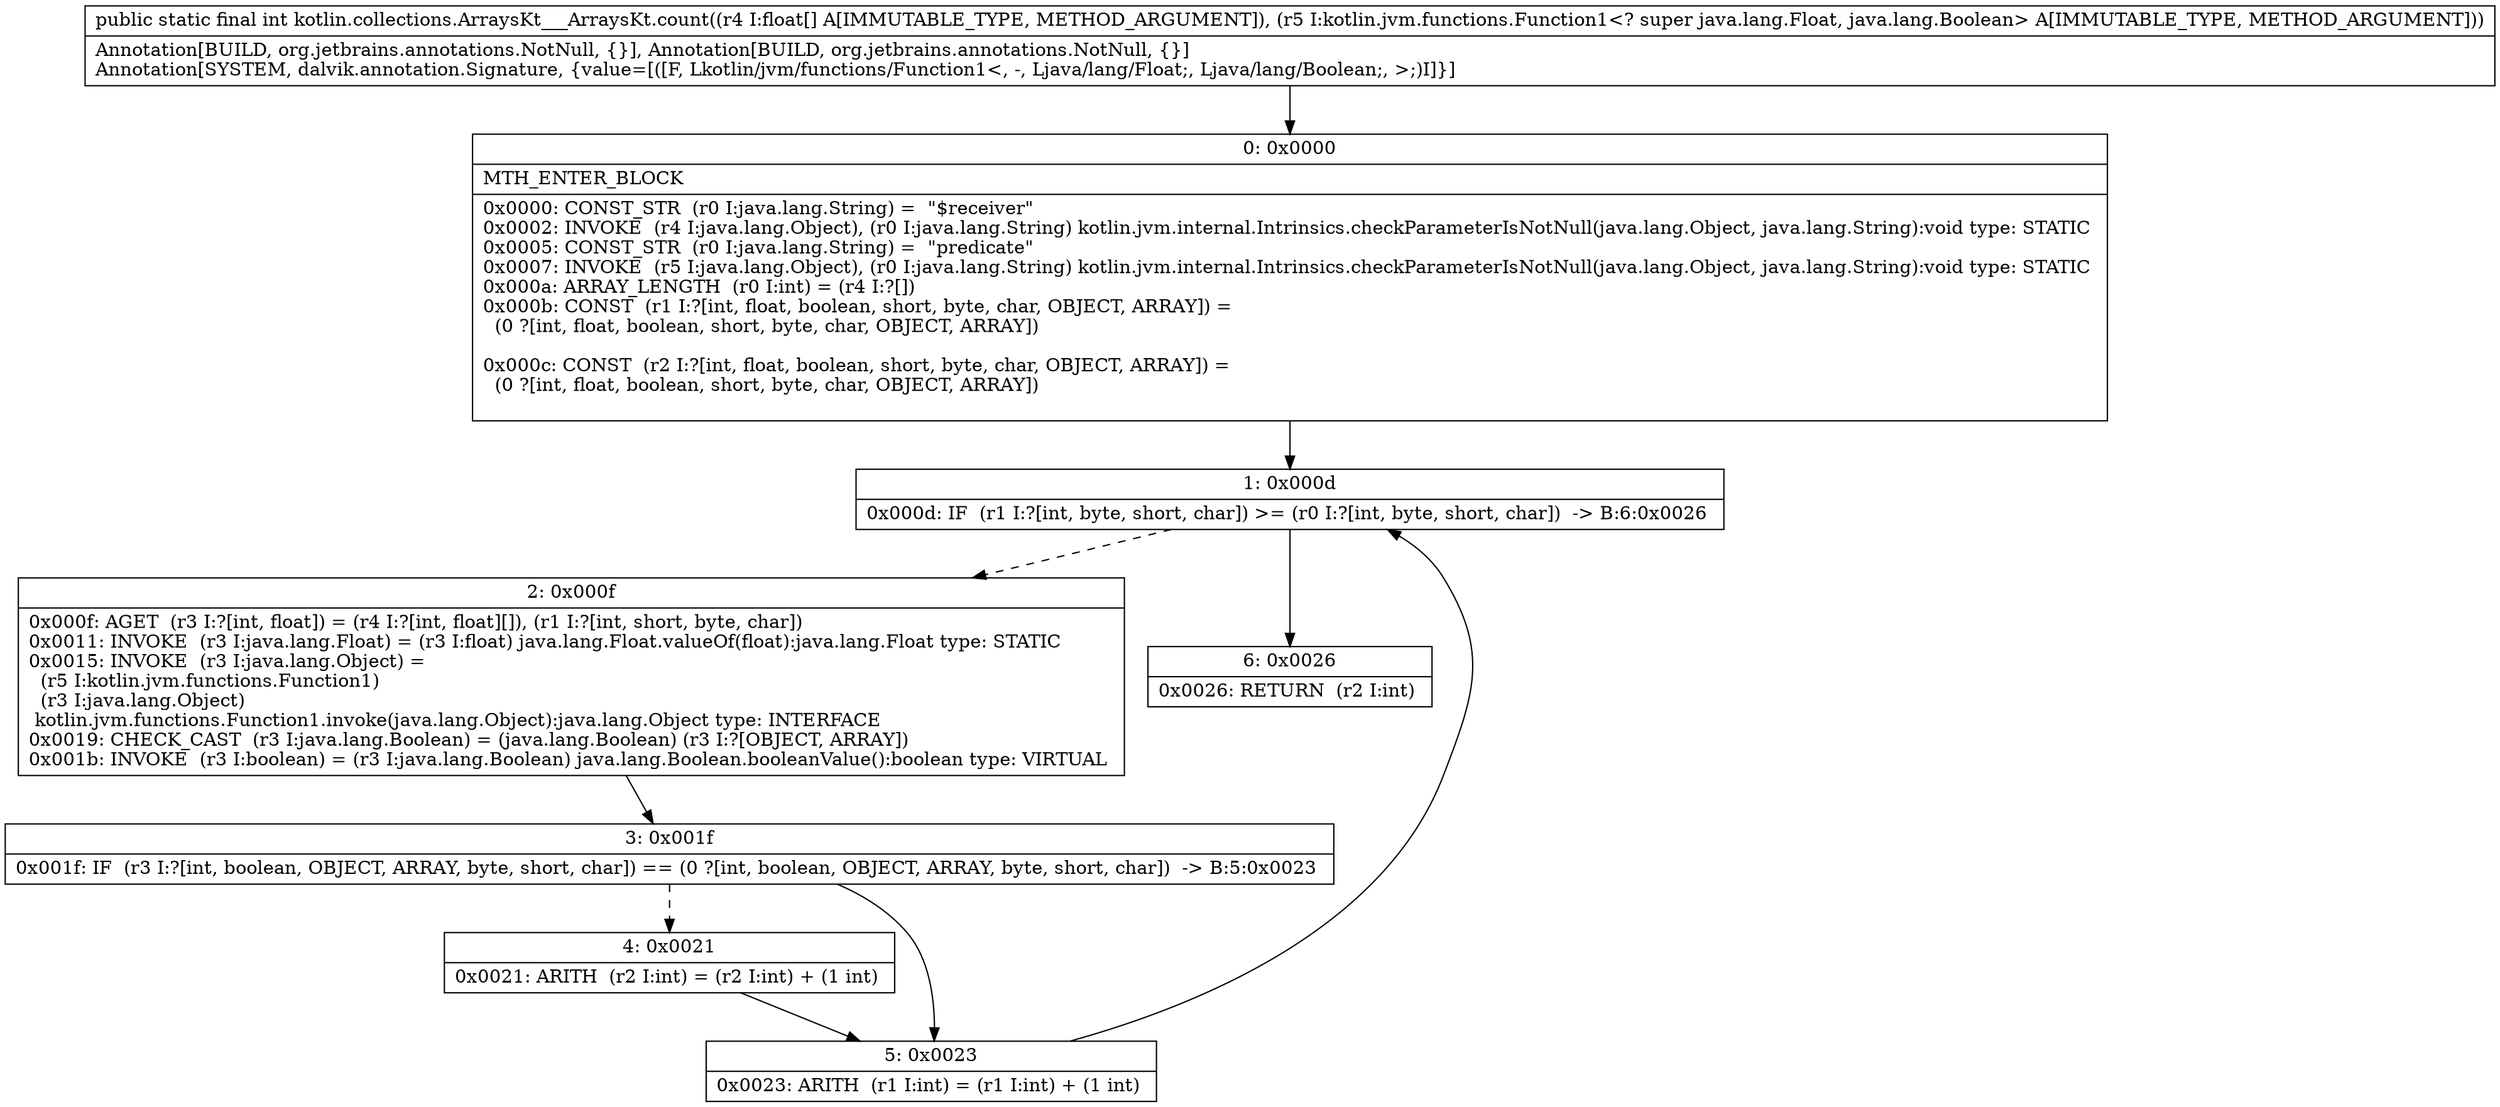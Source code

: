 digraph "CFG forkotlin.collections.ArraysKt___ArraysKt.count([FLkotlin\/jvm\/functions\/Function1;)I" {
Node_0 [shape=record,label="{0\:\ 0x0000|MTH_ENTER_BLOCK\l|0x0000: CONST_STR  (r0 I:java.lang.String) =  \"$receiver\" \l0x0002: INVOKE  (r4 I:java.lang.Object), (r0 I:java.lang.String) kotlin.jvm.internal.Intrinsics.checkParameterIsNotNull(java.lang.Object, java.lang.String):void type: STATIC \l0x0005: CONST_STR  (r0 I:java.lang.String) =  \"predicate\" \l0x0007: INVOKE  (r5 I:java.lang.Object), (r0 I:java.lang.String) kotlin.jvm.internal.Intrinsics.checkParameterIsNotNull(java.lang.Object, java.lang.String):void type: STATIC \l0x000a: ARRAY_LENGTH  (r0 I:int) = (r4 I:?[]) \l0x000b: CONST  (r1 I:?[int, float, boolean, short, byte, char, OBJECT, ARRAY]) = \l  (0 ?[int, float, boolean, short, byte, char, OBJECT, ARRAY])\l \l0x000c: CONST  (r2 I:?[int, float, boolean, short, byte, char, OBJECT, ARRAY]) = \l  (0 ?[int, float, boolean, short, byte, char, OBJECT, ARRAY])\l \l}"];
Node_1 [shape=record,label="{1\:\ 0x000d|0x000d: IF  (r1 I:?[int, byte, short, char]) \>= (r0 I:?[int, byte, short, char])  \-\> B:6:0x0026 \l}"];
Node_2 [shape=record,label="{2\:\ 0x000f|0x000f: AGET  (r3 I:?[int, float]) = (r4 I:?[int, float][]), (r1 I:?[int, short, byte, char]) \l0x0011: INVOKE  (r3 I:java.lang.Float) = (r3 I:float) java.lang.Float.valueOf(float):java.lang.Float type: STATIC \l0x0015: INVOKE  (r3 I:java.lang.Object) = \l  (r5 I:kotlin.jvm.functions.Function1)\l  (r3 I:java.lang.Object)\l kotlin.jvm.functions.Function1.invoke(java.lang.Object):java.lang.Object type: INTERFACE \l0x0019: CHECK_CAST  (r3 I:java.lang.Boolean) = (java.lang.Boolean) (r3 I:?[OBJECT, ARRAY]) \l0x001b: INVOKE  (r3 I:boolean) = (r3 I:java.lang.Boolean) java.lang.Boolean.booleanValue():boolean type: VIRTUAL \l}"];
Node_3 [shape=record,label="{3\:\ 0x001f|0x001f: IF  (r3 I:?[int, boolean, OBJECT, ARRAY, byte, short, char]) == (0 ?[int, boolean, OBJECT, ARRAY, byte, short, char])  \-\> B:5:0x0023 \l}"];
Node_4 [shape=record,label="{4\:\ 0x0021|0x0021: ARITH  (r2 I:int) = (r2 I:int) + (1 int) \l}"];
Node_5 [shape=record,label="{5\:\ 0x0023|0x0023: ARITH  (r1 I:int) = (r1 I:int) + (1 int) \l}"];
Node_6 [shape=record,label="{6\:\ 0x0026|0x0026: RETURN  (r2 I:int) \l}"];
MethodNode[shape=record,label="{public static final int kotlin.collections.ArraysKt___ArraysKt.count((r4 I:float[] A[IMMUTABLE_TYPE, METHOD_ARGUMENT]), (r5 I:kotlin.jvm.functions.Function1\<? super java.lang.Float, java.lang.Boolean\> A[IMMUTABLE_TYPE, METHOD_ARGUMENT]))  | Annotation[BUILD, org.jetbrains.annotations.NotNull, \{\}], Annotation[BUILD, org.jetbrains.annotations.NotNull, \{\}]\lAnnotation[SYSTEM, dalvik.annotation.Signature, \{value=[([F, Lkotlin\/jvm\/functions\/Function1\<, \-, Ljava\/lang\/Float;, Ljava\/lang\/Boolean;, \>;)I]\}]\l}"];
MethodNode -> Node_0;
Node_0 -> Node_1;
Node_1 -> Node_2[style=dashed];
Node_1 -> Node_6;
Node_2 -> Node_3;
Node_3 -> Node_4[style=dashed];
Node_3 -> Node_5;
Node_4 -> Node_5;
Node_5 -> Node_1;
}

